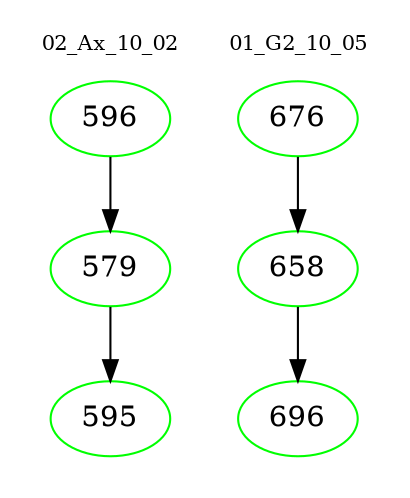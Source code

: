 digraph{
subgraph cluster_0 {
color = white
label = "02_Ax_10_02";
fontsize=10;
T0_596 [label="596", color="green"]
T0_596 -> T0_579 [color="black"]
T0_579 [label="579", color="green"]
T0_579 -> T0_595 [color="black"]
T0_595 [label="595", color="green"]
}
subgraph cluster_1 {
color = white
label = "01_G2_10_05";
fontsize=10;
T1_676 [label="676", color="green"]
T1_676 -> T1_658 [color="black"]
T1_658 [label="658", color="green"]
T1_658 -> T1_696 [color="black"]
T1_696 [label="696", color="green"]
}
}
